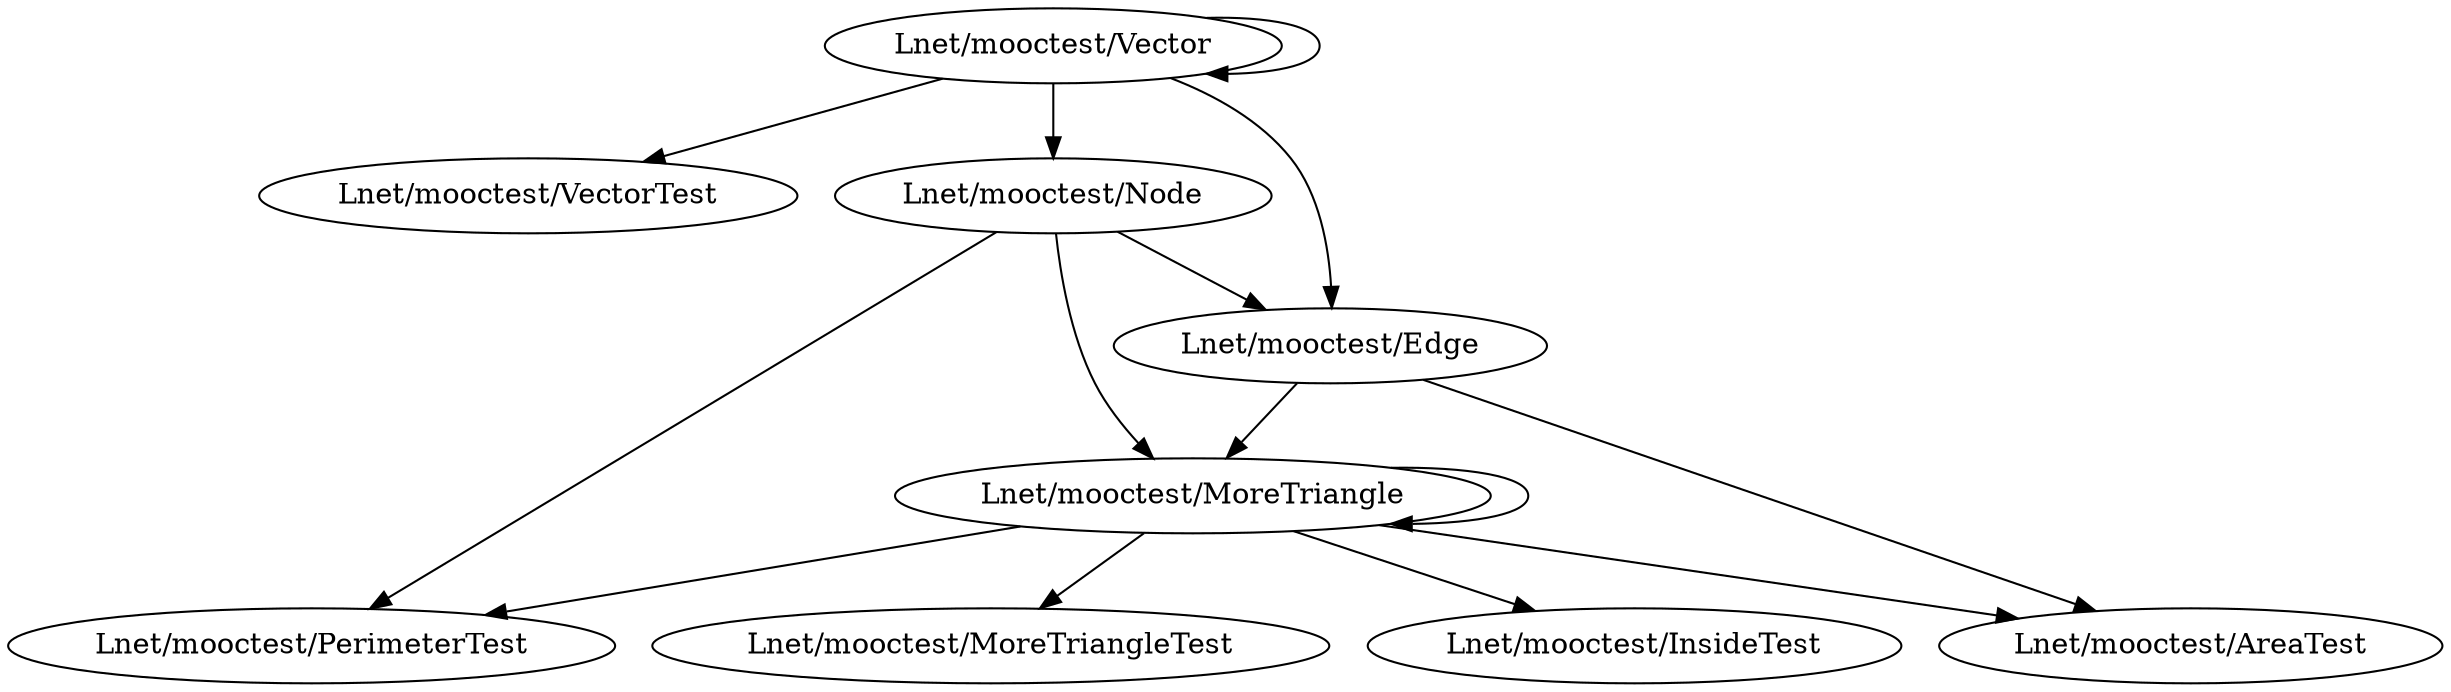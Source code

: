 digraph dependencies {
	"Lnet/mooctest/Vector" -> "Lnet/mooctest/VectorTest";
	"Lnet/mooctest/Vector" -> "Lnet/mooctest/Edge";
	"Lnet/mooctest/Vector" -> "Lnet/mooctest/Vector";
	"Lnet/mooctest/Vector" -> "Lnet/mooctest/Node";
	"Lnet/mooctest/MoreTriangle" -> "Lnet/mooctest/MoreTriangleTest";
	"Lnet/mooctest/MoreTriangle" -> "Lnet/mooctest/PerimeterTest";
	"Lnet/mooctest/MoreTriangle" -> "Lnet/mooctest/MoreTriangle";
	"Lnet/mooctest/MoreTriangle" -> "Lnet/mooctest/InsideTest";
	"Lnet/mooctest/MoreTriangle" -> "Lnet/mooctest/AreaTest";
	"Lnet/mooctest/Node" -> "Lnet/mooctest/Edge";
	"Lnet/mooctest/Node" -> "Lnet/mooctest/MoreTriangle";
	"Lnet/mooctest/Node" -> "Lnet/mooctest/PerimeterTest";
	"Lnet/mooctest/Edge" -> "Lnet/mooctest/MoreTriangle";
	"Lnet/mooctest/Edge" -> "Lnet/mooctest/AreaTest";
}